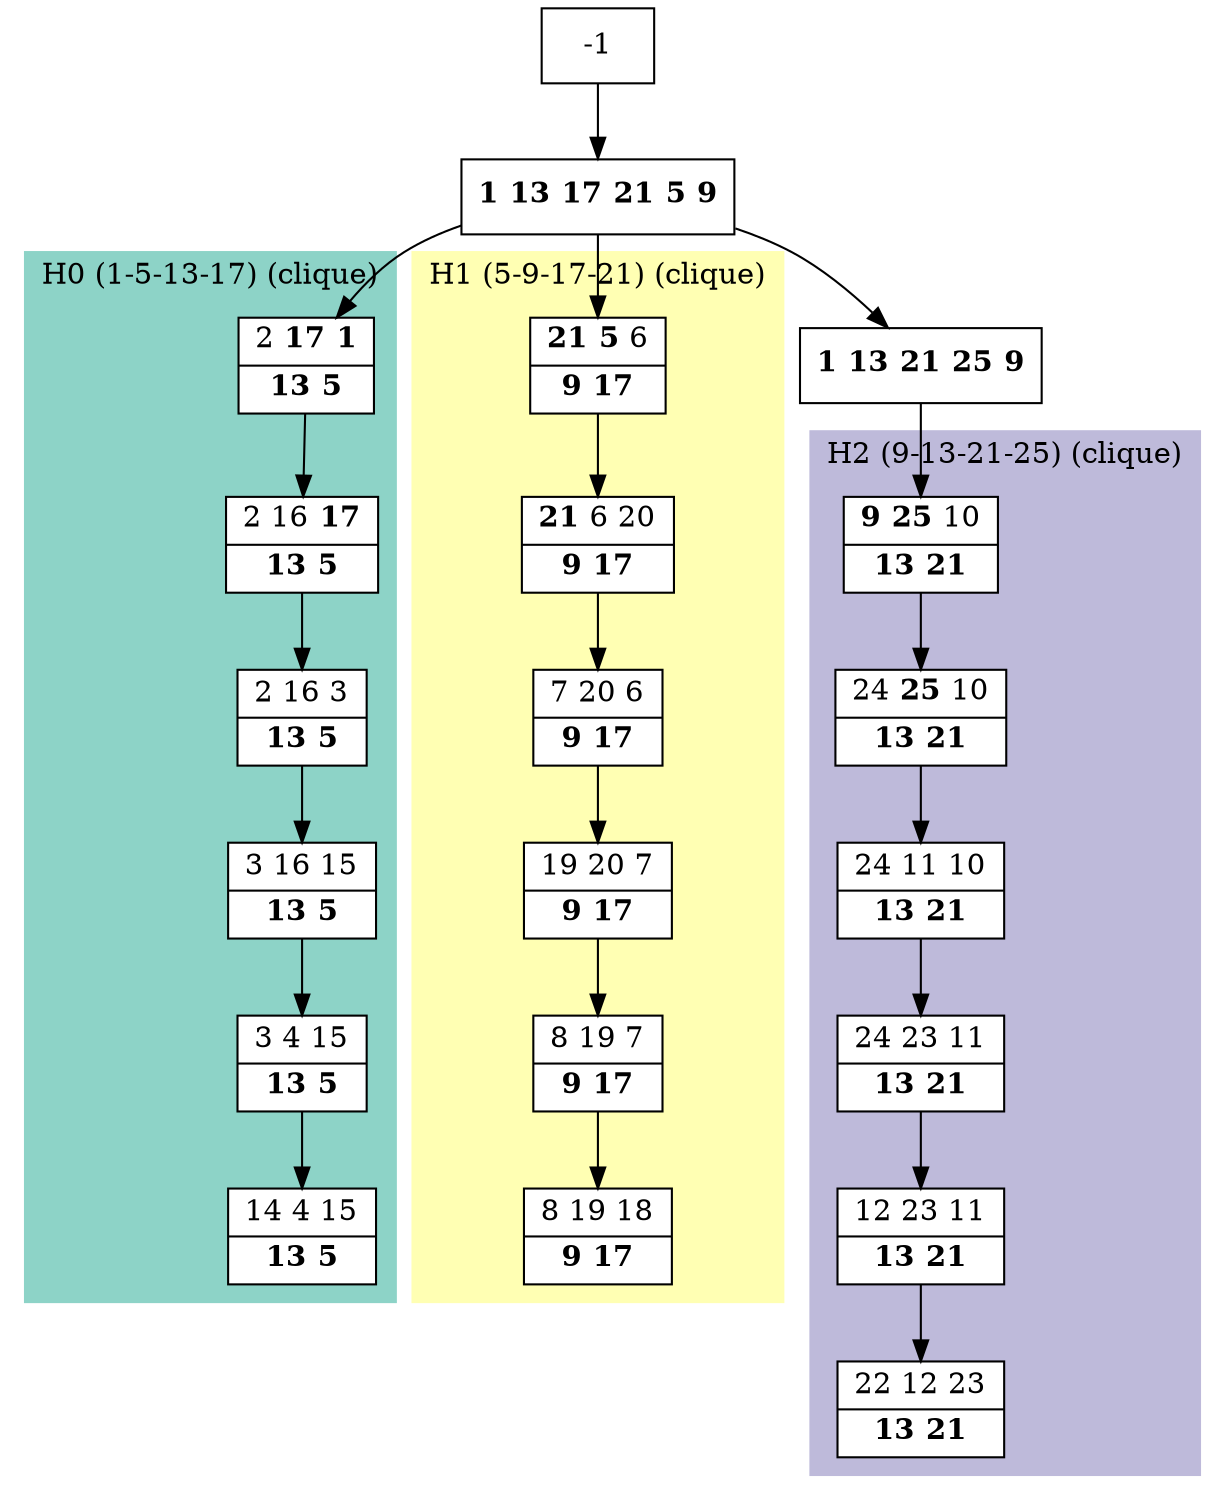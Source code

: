 digraph G {
    node [shape=box];
    subgraph cluster0 {
        node [style=filled,fillcolor=white];
        labeljust="l";
        style=filled;
        color="#8DD3C7";
        H0_0 -> H0_1 -> H0_2 -> H0_3 -> H0_4 -> H0_5;
        label="H0 (1-5-13-17) (clique)";
    }
    subgraph cluster1 {
        node [style=filled,fillcolor=white];
        labeljust="l";
        style=filled;
        color="#FFFFB3";
        H1_0 -> H1_1 -> H1_2 -> H1_3 -> H1_4 -> H1_5;
        label="H1 (5-9-17-21) (clique)";
    }
    subgraph cluster2 {
        node [style=filled,fillcolor=white];
        labeljust="l";
        style=filled;
        color="#BEBADA";
        H2_0 -> H2_1 -> H2_2 -> H2_3 -> H2_4 -> H2_5;
        label="H2 (9-13-21-25) (clique)";
    }
     1 [shape=record,label= <{ <b>1</b> <b>13</b> <b>17</b> <b>21</b> <b>5</b> <b>9</b>}> ];
     -1  ->  1;
     H0_0 [shape=record,label= <{ 2 <b>17</b> <b>1</b>|  <b>13</b> <b>5</b>}> ];
     1  ->  H0_0;
     H0_1 [shape=record,label= <{ 2 16 <b>17</b>|  <b>13</b> <b>5</b>}> ];
     H0_2 [shape=record,label= <{ 2 16 3|  <b>13</b> <b>5</b>}> ];
     H0_3 [shape=record,label= <{ 3 16 15|  <b>13</b> <b>5</b>}> ];
     H0_4 [shape=record,label= <{ 3 4 15|  <b>13</b> <b>5</b>}> ];
     H0_5 [shape=record,label= <{ 14 4 15|  <b>13</b> <b>5</b>}> ];
     14 [shape=record,label= <{ <b>1</b> <b>13</b> <b>21</b> <b>25</b> <b>9</b>}> ];
     1  ->  14;
     H2_0 [shape=record,label= <{ <b>9</b> <b>25</b> 10|  <b>13</b> <b>21</b>}> ];
     14  ->  H2_0;
     H2_1 [shape=record,label= <{ 24 <b>25</b> 10|  <b>13</b> <b>21</b>}> ];
     H2_2 [shape=record,label= <{ 24 11 10|  <b>13</b> <b>21</b>}> ];
     H2_3 [shape=record,label= <{ 24 23 11|  <b>13</b> <b>21</b>}> ];
     H2_4 [shape=record,label= <{ 12 23 11|  <b>13</b> <b>21</b>}> ];
     H2_5 [shape=record,label= <{ 22 12 23|  <b>13</b> <b>21</b>}> ];
     H1_0 [shape=record,label= <{ <b>21</b> <b>5</b> 6|  <b>9</b> <b>17</b>}> ];
     1  ->  H1_0;
     H1_1 [shape=record,label= <{ <b>21</b> 6 20|  <b>9</b> <b>17</b>}> ];
     H1_2 [shape=record,label= <{ 7 20 6|  <b>9</b> <b>17</b>}> ];
     H1_3 [shape=record,label= <{ 19 20 7|  <b>9</b> <b>17</b>}> ];
     H1_4 [shape=record,label= <{ 8 19 7|  <b>9</b> <b>17</b>}> ];
     H1_5 [shape=record,label= <{ 8 19 18|  <b>9</b> <b>17</b>}> ];
}
